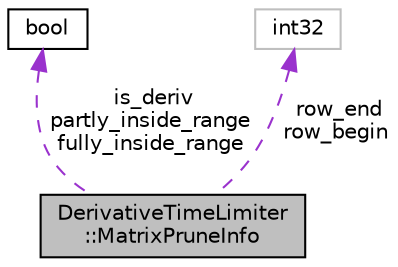 digraph "DerivativeTimeLimiter::MatrixPruneInfo"
{
  edge [fontname="Helvetica",fontsize="10",labelfontname="Helvetica",labelfontsize="10"];
  node [fontname="Helvetica",fontsize="10",shape=record];
  Node1 [label="DerivativeTimeLimiter\l::MatrixPruneInfo",height=0.2,width=0.4,color="black", fillcolor="grey75", style="filled", fontcolor="black"];
  Node2 -> Node1 [dir="back",color="darkorchid3",fontsize="10",style="dashed",label=" is_deriv\npartly_inside_range\nfully_inside_range" ,fontname="Helvetica"];
  Node2 [label="bool",height=0.2,width=0.4,color="black", fillcolor="white", style="filled",URL="$classbool.html"];
  Node3 -> Node1 [dir="back",color="darkorchid3",fontsize="10",style="dashed",label=" row_end\nrow_begin" ,fontname="Helvetica"];
  Node3 [label="int32",height=0.2,width=0.4,color="grey75", fillcolor="white", style="filled"];
}
